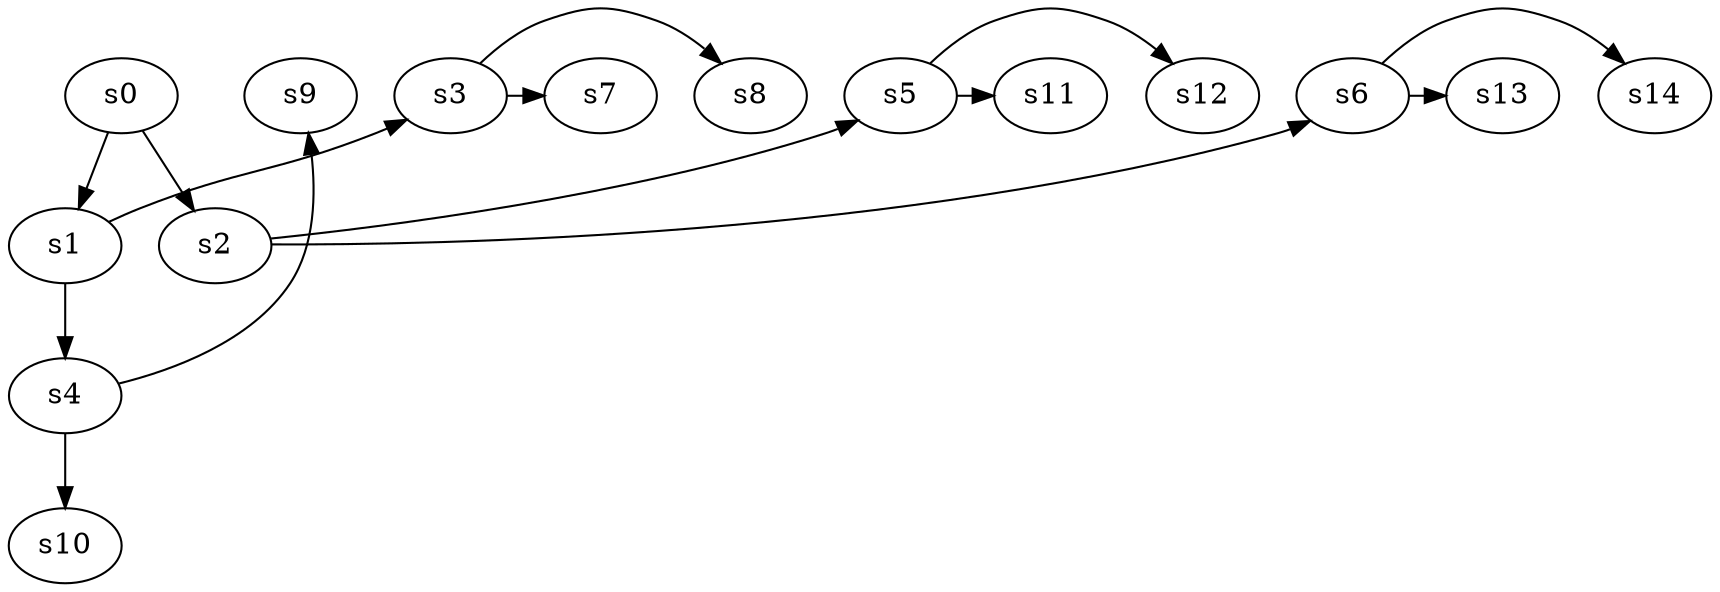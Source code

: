 digraph game_0330_branch_4_2 {
    s0 [name="s0", player=1, target=1];
    s1 [name="s1", player=0];
    s2 [name="s2", player=1];
    s3 [name="s3", player=0];
    s4 [name="s4", player=1];
    s5 [name="s5", player=0];
    s6 [name="s6", player=0];
    s7 [name="s7", player=0];
    s8 [name="s8", player=0];
    s9 [name="s9", player=1];
    s10 [name="s10", player=1, target=1];
    s11 [name="s11", player=1, target=1];
    s12 [name="s12", player=1];
    s13 [name="s13", player=1];
    s14 [name="s14", player=1];

    s0 -> s1;
    s0 -> s2;
    s1 -> s3 [constraint="time == 1 || time == 9 || time == 12 || time == 14"];
    s1 -> s4;
    s2 -> s5 [constraint="time % 6 == 2"];
    s2 -> s6 [constraint="time % 5 == 0"];
    s3 -> s7 [constraint="time % 4 == 3"];
    s3 -> s8 [constraint="time == 1 || time == 5 || time == 6 || time == 7"];
    s4 -> s9 [constraint="time == 8 || time == 14"];
    s4 -> s10;
    s5 -> s11 [constraint="time == 6"];
    s5 -> s12 [constraint="time % 3 == 1"];
    s6 -> s13 [constraint="time == 2 || time == 10 || time == 11 || time == 14"];
    s6 -> s14 [constraint="time % 3 == 0 || time % 4 == 1"];
}
